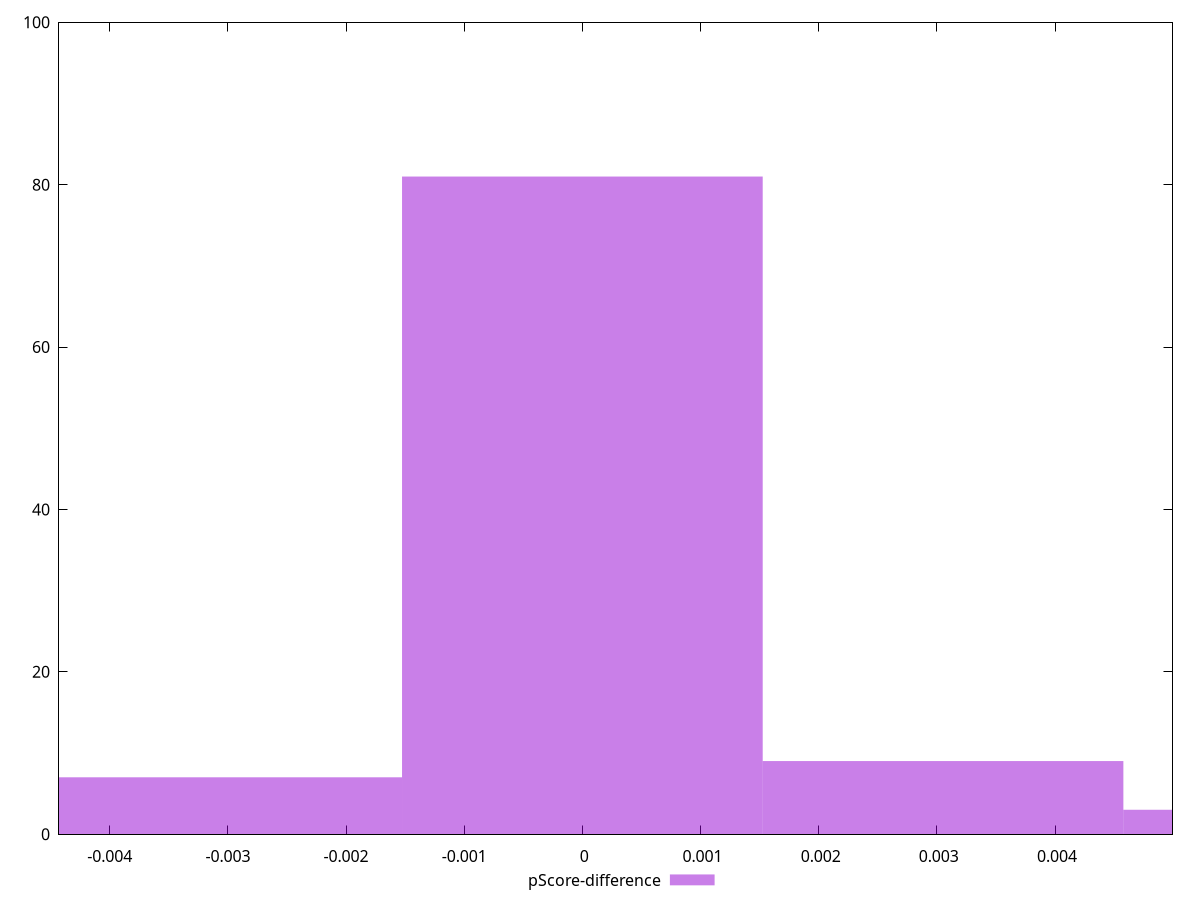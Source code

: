 reset

$pScoreDifference <<EOF
0 81
-0.003052267654449172 7
0.003052267654449172 9
0.006104535308898344 3
EOF

set key outside below
set boxwidth 0.003052267654449172
set xrange [-0.004429166714350452:0.004994166294733593]
set yrange [0:100]
set trange [0:100]
set style fill transparent solid 0.5 noborder
set terminal svg size 640, 490 enhanced background rgb 'white'
set output "report_00026_2021-02-22T21:38:55.199Z/uses-rel-preconnect/samples/pages+cached+noadtech+nomedia+nocss/pScore-difference/histogram.svg"

plot $pScoreDifference title "pScore-difference" with boxes

reset
